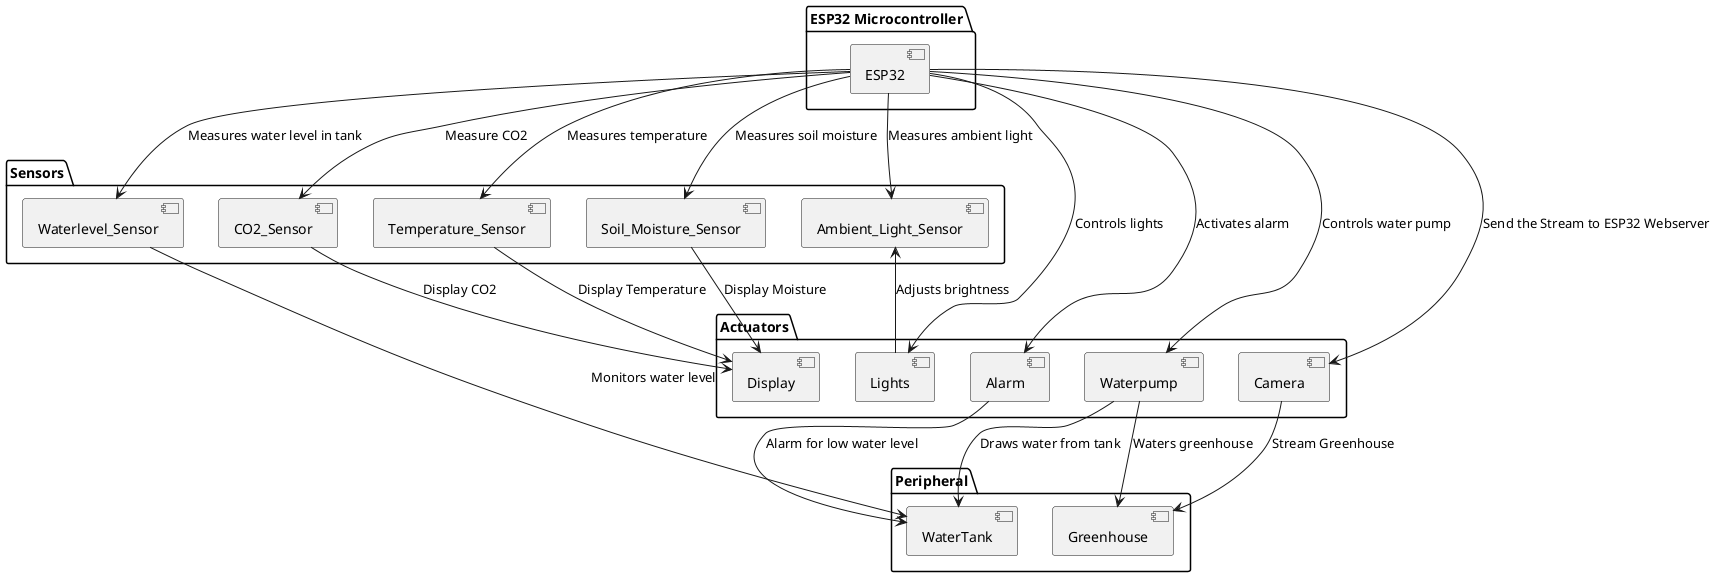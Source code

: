 @startuml components

package "ESP32 Microcontroller" {
    [ESP32] 
}

package "Sensors" {
    [Soil_Moisture_Sensor] 
    [Temperature_Sensor] 
    [Waterlevel_Sensor] 
    [Ambient_Light_Sensor]
    [CO2_Sensor]
}

package "Actuators" {
    [Camera]
    [Lights] 
    [Alarm] 
    [Waterpump]
    [Display]
}

package "Peripheral" {
    [WaterTank] 
    [Greenhouse] 
}

ESP32 --> Soil_Moisture_Sensor : Measures soil moisture
ESP32 --> Temperature_Sensor : Measures temperature
ESP32 --> Waterlevel_Sensor : Measures water level in tank
ESP32 --> Ambient_Light_Sensor : Measures ambient light
ESP32 --> Waterpump : Controls water pump
ESP32 --> Lights : Controls lights
ESP32 --> Alarm : Activates alarm
ESP32 --> Camera : Send the Stream to ESP32 Webserver
ESP32 --> CO2_Sensor : Measure CO2

Waterlevel_Sensor --> WaterTank : Monitors water level
Waterpump --> WaterTank : Draws water from tank
Waterpump --> Greenhouse : Waters greenhouse
Lights --> Ambient_Light_Sensor : Adjusts brightness
Alarm --> WaterTank : Alarm for low water level
Camera --> Greenhouse : Stream Greenhouse
CO2_Sensor --> Display : Display CO2
Temperature_Sensor --> Display : Display Temperature
Soil_Moisture_Sensor --> Display : Display Moisture
@enduml